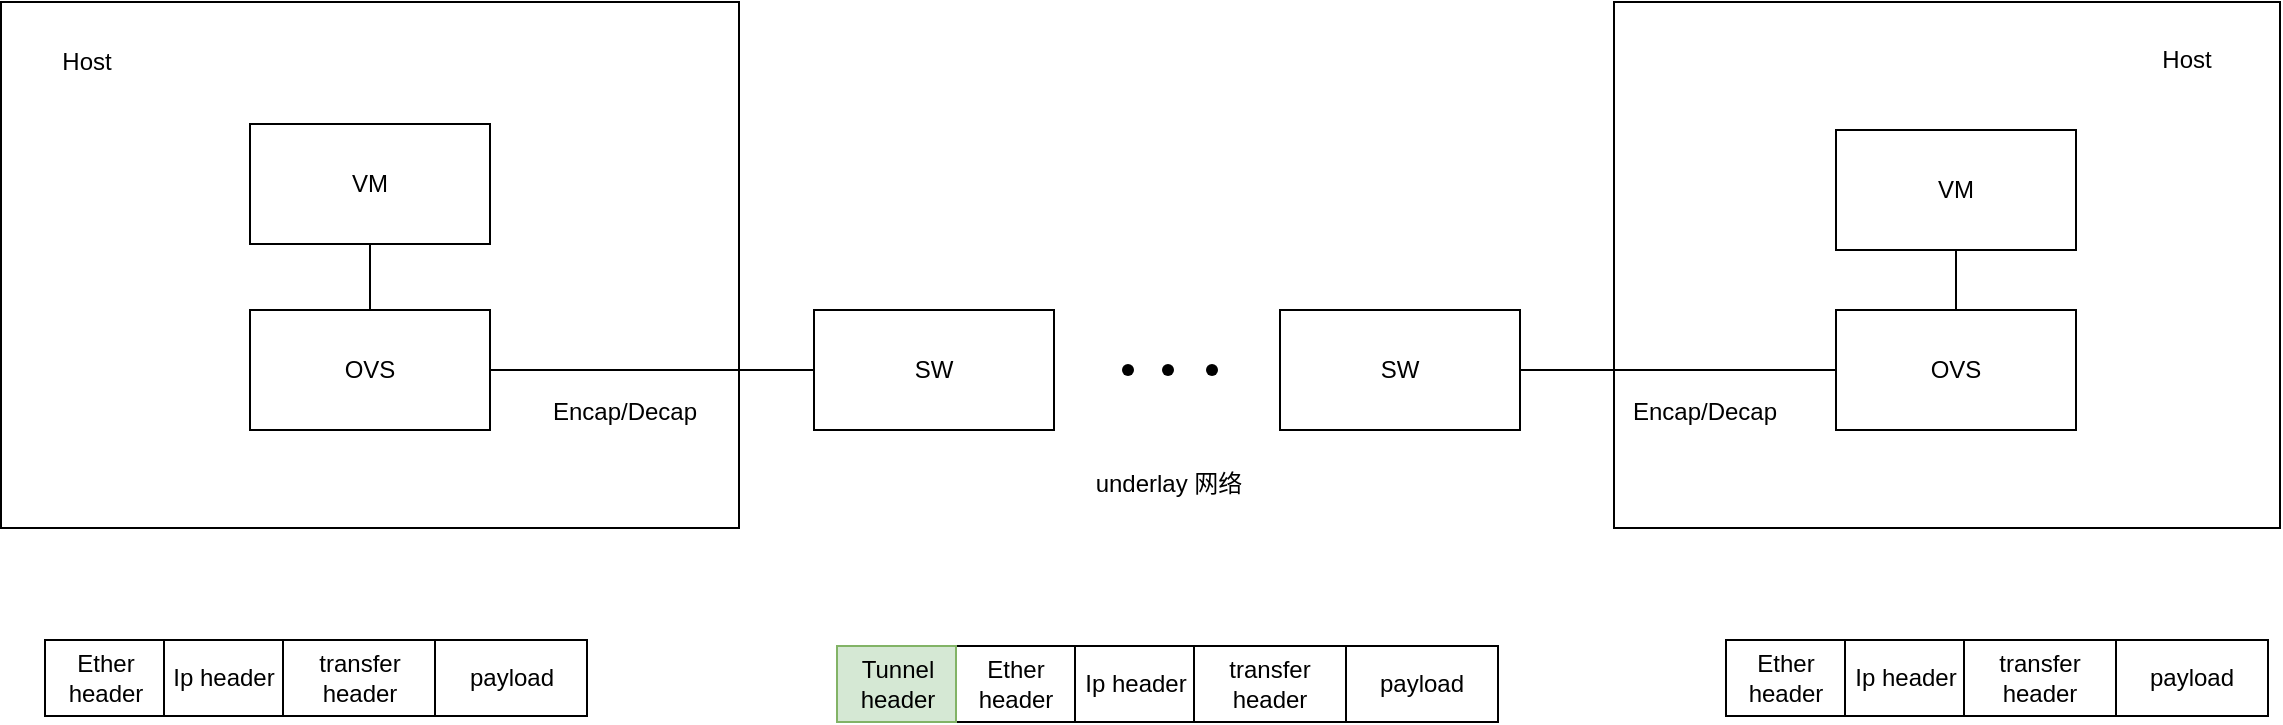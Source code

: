 <mxfile version="25.0.3" pages="2">
  <diagram name="协议栈接收" id="C0K7bel_a-QI5f52vLhB">
    <mxGraphModel dx="2874" dy="1470" grid="0" gridSize="10" guides="1" tooltips="1" connect="1" arrows="1" fold="1" page="0" pageScale="1" pageWidth="827" pageHeight="1169" math="0" shadow="0">
      <root>
        <mxCell id="0" />
        <mxCell id="1" parent="0" />
        <mxCell id="FXNQlnW5VQbBvKTS5fQn-20" value="" style="rounded=0;whiteSpace=wrap;html=1;" vertex="1" parent="1">
          <mxGeometry x="68" y="-62" width="333" height="263" as="geometry" />
        </mxCell>
        <mxCell id="FXNQlnW5VQbBvKTS5fQn-18" value="" style="rounded=0;whiteSpace=wrap;html=1;" vertex="1" parent="1">
          <mxGeometry x="-738.5" y="-62" width="369" height="263" as="geometry" />
        </mxCell>
        <mxCell id="FXNQlnW5VQbBvKTS5fQn-1" value="OVS" style="rounded=0;whiteSpace=wrap;html=1;" vertex="1" parent="1">
          <mxGeometry x="-614" y="92" width="120" height="60" as="geometry" />
        </mxCell>
        <mxCell id="FXNQlnW5VQbBvKTS5fQn-2" value="VM" style="rounded=0;whiteSpace=wrap;html=1;" vertex="1" parent="1">
          <mxGeometry x="-614" y="-1" width="120" height="60" as="geometry" />
        </mxCell>
        <mxCell id="FXNQlnW5VQbBvKTS5fQn-3" value="" style="endArrow=none;html=1;rounded=0;exitX=0.5;exitY=1;exitDx=0;exitDy=0;entryX=0.5;entryY=0;entryDx=0;entryDy=0;" edge="1" parent="1" source="FXNQlnW5VQbBvKTS5fQn-2" target="FXNQlnW5VQbBvKTS5fQn-1">
          <mxGeometry width="50" height="50" relative="1" as="geometry">
            <mxPoint x="175" y="225" as="sourcePoint" />
            <mxPoint x="225" y="175" as="targetPoint" />
          </mxGeometry>
        </mxCell>
        <mxCell id="FXNQlnW5VQbBvKTS5fQn-6" value="OVS" style="rounded=0;whiteSpace=wrap;html=1;" vertex="1" parent="1">
          <mxGeometry x="179" y="92" width="120" height="60" as="geometry" />
        </mxCell>
        <mxCell id="FXNQlnW5VQbBvKTS5fQn-7" value="VM" style="rounded=0;whiteSpace=wrap;html=1;" vertex="1" parent="1">
          <mxGeometry x="179" y="2" width="120" height="60" as="geometry" />
        </mxCell>
        <mxCell id="FXNQlnW5VQbBvKTS5fQn-9" value="" style="endArrow=none;html=1;rounded=0;exitX=0.5;exitY=0;exitDx=0;exitDy=0;entryX=0.5;entryY=1;entryDx=0;entryDy=0;" edge="1" parent="1" source="FXNQlnW5VQbBvKTS5fQn-6" target="FXNQlnW5VQbBvKTS5fQn-7">
          <mxGeometry width="50" height="50" relative="1" as="geometry">
            <mxPoint x="-84" y="132" as="sourcePoint" />
            <mxPoint x="24" y="132" as="targetPoint" />
          </mxGeometry>
        </mxCell>
        <mxCell id="FXNQlnW5VQbBvKTS5fQn-11" value="SW" style="rounded=0;whiteSpace=wrap;html=1;" vertex="1" parent="1">
          <mxGeometry x="-332" y="92" width="120" height="60" as="geometry" />
        </mxCell>
        <mxCell id="FXNQlnW5VQbBvKTS5fQn-12" value="" style="shape=waypoint;sketch=0;size=6;pointerEvents=1;points=[];fillColor=none;resizable=0;rotatable=0;perimeter=centerPerimeter;snapToPoint=1;" vertex="1" parent="1">
          <mxGeometry x="-165" y="112" width="20" height="20" as="geometry" />
        </mxCell>
        <mxCell id="FXNQlnW5VQbBvKTS5fQn-13" value="" style="shape=waypoint;sketch=0;size=6;pointerEvents=1;points=[];fillColor=none;resizable=0;rotatable=0;perimeter=centerPerimeter;snapToPoint=1;" vertex="1" parent="1">
          <mxGeometry x="-185" y="112" width="20" height="20" as="geometry" />
        </mxCell>
        <mxCell id="FXNQlnW5VQbBvKTS5fQn-14" value="" style="shape=waypoint;sketch=0;size=6;pointerEvents=1;points=[];fillColor=none;resizable=0;rotatable=0;perimeter=centerPerimeter;snapToPoint=1;" vertex="1" parent="1">
          <mxGeometry x="-143" y="112" width="20" height="20" as="geometry" />
        </mxCell>
        <mxCell id="FXNQlnW5VQbBvKTS5fQn-15" value="SW" style="rounded=0;whiteSpace=wrap;html=1;" vertex="1" parent="1">
          <mxGeometry x="-99" y="92" width="120" height="60" as="geometry" />
        </mxCell>
        <mxCell id="FXNQlnW5VQbBvKTS5fQn-16" value="" style="endArrow=none;html=1;rounded=0;exitX=1;exitY=0.5;exitDx=0;exitDy=0;entryX=0;entryY=0.5;entryDx=0;entryDy=0;" edge="1" parent="1" source="FXNQlnW5VQbBvKTS5fQn-1" target="FXNQlnW5VQbBvKTS5fQn-11">
          <mxGeometry width="50" height="50" relative="1" as="geometry">
            <mxPoint x="175" y="225" as="sourcePoint" />
            <mxPoint x="225" y="175" as="targetPoint" />
          </mxGeometry>
        </mxCell>
        <mxCell id="FXNQlnW5VQbBvKTS5fQn-17" value="" style="endArrow=none;html=1;rounded=0;exitX=1;exitY=0.5;exitDx=0;exitDy=0;" edge="1" parent="1" source="FXNQlnW5VQbBvKTS5fQn-15" target="FXNQlnW5VQbBvKTS5fQn-6">
          <mxGeometry width="50" height="50" relative="1" as="geometry">
            <mxPoint x="57" y="232" as="sourcePoint" />
            <mxPoint x="118" y="232" as="targetPoint" />
          </mxGeometry>
        </mxCell>
        <mxCell id="FXNQlnW5VQbBvKTS5fQn-19" value="Host" style="text;html=1;align=center;verticalAlign=middle;resizable=0;points=[];autosize=1;strokeColor=none;fillColor=none;" vertex="1" parent="1">
          <mxGeometry x="-718" y="-45" width="43" height="26" as="geometry" />
        </mxCell>
        <mxCell id="FXNQlnW5VQbBvKTS5fQn-21" value="Host" style="text;html=1;align=center;verticalAlign=middle;resizable=0;points=[];autosize=1;strokeColor=none;fillColor=none;" vertex="1" parent="1">
          <mxGeometry x="332" y="-46" width="43" height="26" as="geometry" />
        </mxCell>
        <mxCell id="FXNQlnW5VQbBvKTS5fQn-22" value="Encap/Decap" style="text;html=1;align=center;verticalAlign=middle;resizable=0;points=[];autosize=1;strokeColor=none;fillColor=none;" vertex="1" parent="1">
          <mxGeometry x="-472" y="130" width="90" height="26" as="geometry" />
        </mxCell>
        <mxCell id="FXNQlnW5VQbBvKTS5fQn-23" value="Encap/Decap" style="text;html=1;align=center;verticalAlign=middle;resizable=0;points=[];autosize=1;strokeColor=none;fillColor=none;" vertex="1" parent="1">
          <mxGeometry x="68" y="130" width="90" height="26" as="geometry" />
        </mxCell>
        <mxCell id="FXNQlnW5VQbBvKTS5fQn-24" value="underlay 网络" style="text;html=1;align=center;verticalAlign=middle;resizable=0;points=[];autosize=1;strokeColor=none;fillColor=none;" vertex="1" parent="1">
          <mxGeometry x="-200.5" y="166" width="91" height="26" as="geometry" />
        </mxCell>
        <mxCell id="FXNQlnW5VQbBvKTS5fQn-25" value="Ether header" style="rounded=0;whiteSpace=wrap;html=1;" vertex="1" parent="1">
          <mxGeometry x="-716.5" y="257" width="59.5" height="38" as="geometry" />
        </mxCell>
        <mxCell id="FXNQlnW5VQbBvKTS5fQn-26" value="Ip header" style="rounded=0;whiteSpace=wrap;html=1;" vertex="1" parent="1">
          <mxGeometry x="-657" y="257" width="59.5" height="38" as="geometry" />
        </mxCell>
        <mxCell id="FXNQlnW5VQbBvKTS5fQn-27" value="transfer header" style="rounded=0;whiteSpace=wrap;html=1;" vertex="1" parent="1">
          <mxGeometry x="-597.5" y="257" width="76" height="38" as="geometry" />
        </mxCell>
        <mxCell id="FXNQlnW5VQbBvKTS5fQn-28" value="payload" style="rounded=0;whiteSpace=wrap;html=1;" vertex="1" parent="1">
          <mxGeometry x="-521.5" y="257" width="76" height="38" as="geometry" />
        </mxCell>
        <mxCell id="FXNQlnW5VQbBvKTS5fQn-29" value="Ether header" style="rounded=0;whiteSpace=wrap;html=1;" vertex="1" parent="1">
          <mxGeometry x="124" y="257" width="59.5" height="38" as="geometry" />
        </mxCell>
        <mxCell id="FXNQlnW5VQbBvKTS5fQn-30" value="Ip header" style="rounded=0;whiteSpace=wrap;html=1;" vertex="1" parent="1">
          <mxGeometry x="183.5" y="257" width="59.5" height="38" as="geometry" />
        </mxCell>
        <mxCell id="FXNQlnW5VQbBvKTS5fQn-31" value="transfer header" style="rounded=0;whiteSpace=wrap;html=1;" vertex="1" parent="1">
          <mxGeometry x="243" y="257" width="76" height="38" as="geometry" />
        </mxCell>
        <mxCell id="FXNQlnW5VQbBvKTS5fQn-32" value="payload" style="rounded=0;whiteSpace=wrap;html=1;" vertex="1" parent="1">
          <mxGeometry x="319" y="257" width="76" height="38" as="geometry" />
        </mxCell>
        <mxCell id="FXNQlnW5VQbBvKTS5fQn-33" value="Ether header" style="rounded=0;whiteSpace=wrap;html=1;" vertex="1" parent="1">
          <mxGeometry x="-261" y="260" width="59.5" height="38" as="geometry" />
        </mxCell>
        <mxCell id="FXNQlnW5VQbBvKTS5fQn-34" value="Ip header" style="rounded=0;whiteSpace=wrap;html=1;" vertex="1" parent="1">
          <mxGeometry x="-201.5" y="260" width="59.5" height="38" as="geometry" />
        </mxCell>
        <mxCell id="FXNQlnW5VQbBvKTS5fQn-35" value="transfer header" style="rounded=0;whiteSpace=wrap;html=1;" vertex="1" parent="1">
          <mxGeometry x="-142" y="260" width="76" height="38" as="geometry" />
        </mxCell>
        <mxCell id="FXNQlnW5VQbBvKTS5fQn-36" value="payload" style="rounded=0;whiteSpace=wrap;html=1;" vertex="1" parent="1">
          <mxGeometry x="-66" y="260" width="76" height="38" as="geometry" />
        </mxCell>
        <mxCell id="FXNQlnW5VQbBvKTS5fQn-37" value="Tunnel header" style="rounded=0;whiteSpace=wrap;html=1;fillColor=#d5e8d4;strokeColor=#82b366;" vertex="1" parent="1">
          <mxGeometry x="-320.5" y="260" width="59.5" height="38" as="geometry" />
        </mxCell>
      </root>
    </mxGraphModel>
  </diagram>
  <diagram id="3ZGK9W-SznuU1FrnDeVE" name="协议栈发送">
    <mxGraphModel dx="2074" dy="1070" grid="0" gridSize="10" guides="1" tooltips="1" connect="1" arrows="1" fold="1" page="0" pageScale="1" pageWidth="827" pageHeight="1169" math="0" shadow="0">
      <root>
        <mxCell id="0" />
        <mxCell id="1" parent="0" />
      </root>
    </mxGraphModel>
  </diagram>
</mxfile>
